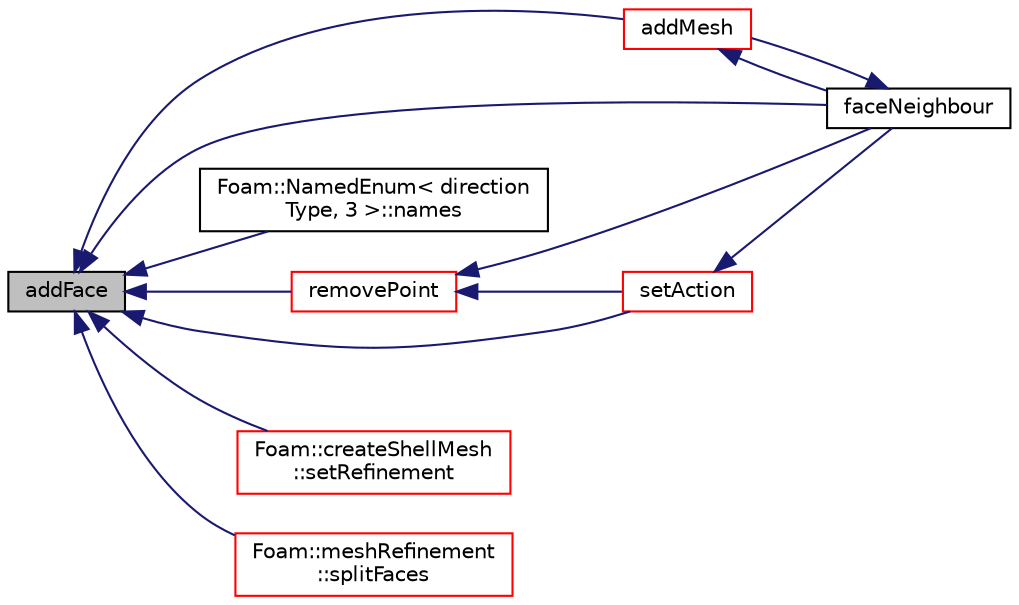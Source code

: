 digraph "addFace"
{
  bgcolor="transparent";
  edge [fontname="Helvetica",fontsize="10",labelfontname="Helvetica",labelfontsize="10"];
  node [fontname="Helvetica",fontsize="10",shape=record];
  rankdir="LR";
  Node2064 [label="addFace",height=0.2,width=0.4,color="black", fillcolor="grey75", style="filled", fontcolor="black"];
  Node2064 -> Node2065 [dir="back",color="midnightblue",fontsize="10",style="solid",fontname="Helvetica"];
  Node2065 [label="addMesh",height=0.2,width=0.4,color="red",URL="$a22449.html#a1f97630a2e6369203b99c1d1d1c3cff3",tooltip="Add all points/faces/cells of mesh. Additional offset for patch. "];
  Node2065 -> Node2067 [dir="back",color="midnightblue",fontsize="10",style="solid",fontname="Helvetica"];
  Node2067 [label="faceNeighbour",height=0.2,width=0.4,color="black",URL="$a22449.html#ac0226836c6afb225e82b34f85b7c5d2c"];
  Node2067 -> Node2065 [dir="back",color="midnightblue",fontsize="10",style="solid",fontname="Helvetica"];
  Node2064 -> Node2067 [dir="back",color="midnightblue",fontsize="10",style="solid",fontname="Helvetica"];
  Node2064 -> Node2069 [dir="back",color="midnightblue",fontsize="10",style="solid",fontname="Helvetica"];
  Node2069 [label="Foam::NamedEnum\< direction\lType, 3 \>::names",height=0.2,width=0.4,color="black",URL="$a27113.html#a7350da3a0edd92cd11e6c479c9967dc8"];
  Node2064 -> Node2070 [dir="back",color="midnightblue",fontsize="10",style="solid",fontname="Helvetica"];
  Node2070 [label="removePoint",height=0.2,width=0.4,color="red",URL="$a22449.html#a01afb06197fad38def20100780f8aa52",tooltip="Remove/merge point. "];
  Node2070 -> Node2067 [dir="back",color="midnightblue",fontsize="10",style="solid",fontname="Helvetica"];
  Node2070 -> Node2087 [dir="back",color="midnightblue",fontsize="10",style="solid",fontname="Helvetica"];
  Node2087 [label="setAction",height=0.2,width=0.4,color="red",URL="$a22449.html#a40a23962b792d24f4cb999f5b55aece2",tooltip="For compatibility with polyTopoChange: set topological action. "];
  Node2087 -> Node2067 [dir="back",color="midnightblue",fontsize="10",style="solid",fontname="Helvetica"];
  Node2064 -> Node2087 [dir="back",color="midnightblue",fontsize="10",style="solid",fontname="Helvetica"];
  Node2064 -> Node2170 [dir="back",color="midnightblue",fontsize="10",style="solid",fontname="Helvetica"];
  Node2170 [label="Foam::createShellMesh\l::setRefinement",height=0.2,width=0.4,color="red",URL="$a22181.html#aef7bf7bc4511c879d54f2bbd3c76729a",tooltip="Play commands into polyTopoChange to create layer mesh. "];
  Node2064 -> Node2175 [dir="back",color="midnightblue",fontsize="10",style="solid",fontname="Helvetica"];
  Node2175 [label="Foam::meshRefinement\l::splitFaces",height=0.2,width=0.4,color="red",URL="$a25857.html#adc2ba2409d333b615b019f154aa236ea",tooltip="Split faces into two. "];
}
